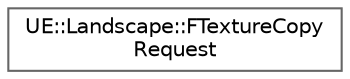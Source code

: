 digraph "Graphical Class Hierarchy"
{
 // INTERACTIVE_SVG=YES
 // LATEX_PDF_SIZE
  bgcolor="transparent";
  edge [fontname=Helvetica,fontsize=10,labelfontname=Helvetica,labelfontsize=10];
  node [fontname=Helvetica,fontsize=10,shape=box,height=0.2,width=0.4];
  rankdir="LR";
  Node0 [id="Node000000",label="UE::Landscape::FTextureCopy\lRequest",height=0.2,width=0.4,color="grey40", fillcolor="white", style="filled",URL="$da/d41/structUE_1_1Landscape_1_1FTextureCopyRequest.html",tooltip=" "];
}
